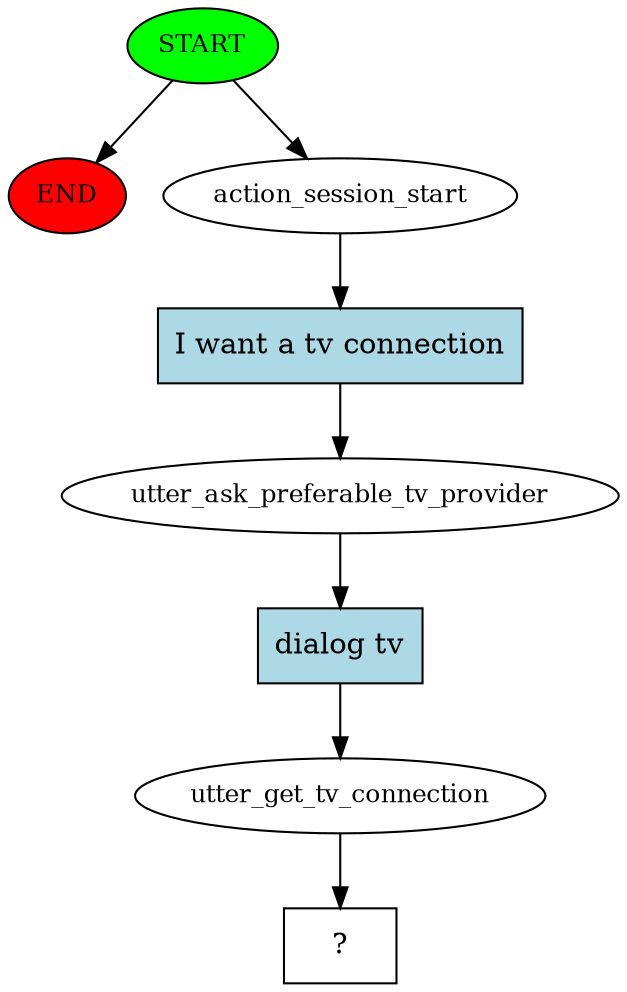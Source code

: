 digraph  {
0 [class="start active", fillcolor=green, fontsize=12, label=START, style=filled];
"-1" [class=end, fillcolor=red, fontsize=12, label=END, style=filled];
1 [class=active, fontsize=12, label=action_session_start];
2 [class=active, fontsize=12, label=utter_ask_preferable_tv_provider];
3 [class=active, fontsize=12, label=utter_get_tv_connection];
4 [class="intent dashed active", label="  ?  ", shape=rect];
5 [class="intent active", fillcolor=lightblue, label="I want a tv connection", shape=rect, style=filled];
6 [class="intent active", fillcolor=lightblue, label="dialog tv", shape=rect, style=filled];
0 -> "-1"  [class="", key=NONE, label=""];
0 -> 1  [class=active, key=NONE, label=""];
1 -> 5  [class=active, key=0];
2 -> 6  [class=active, key=0];
3 -> 4  [class=active, key=NONE, label=""];
5 -> 2  [class=active, key=0];
6 -> 3  [class=active, key=0];
}
